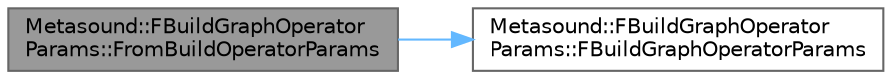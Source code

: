 digraph "Metasound::FBuildGraphOperatorParams::FromBuildOperatorParams"
{
 // INTERACTIVE_SVG=YES
 // LATEX_PDF_SIZE
  bgcolor="transparent";
  edge [fontname=Helvetica,fontsize=10,labelfontname=Helvetica,labelfontsize=10];
  node [fontname=Helvetica,fontsize=10,shape=box,height=0.2,width=0.4];
  rankdir="LR";
  Node1 [id="Node000001",label="Metasound::FBuildGraphOperator\lParams::FromBuildOperatorParams",height=0.2,width=0.4,color="gray40", fillcolor="grey60", style="filled", fontcolor="black",tooltip="Convert operator building params to graph building params."];
  Node1 -> Node2 [id="edge1_Node000001_Node000002",color="steelblue1",style="solid",tooltip=" "];
  Node2 [id="Node000002",label="Metasound::FBuildGraphOperator\lParams::FBuildGraphOperatorParams",height=0.2,width=0.4,color="grey40", fillcolor="white", style="filled",URL="$d9/df8/structMetasound_1_1FBuildGraphOperatorParams.html#a3140f727bfdd5c7a8be0b0520a66d37b",tooltip=" "];
}
